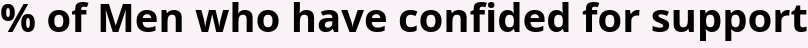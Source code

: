 {
  "$schema": "https://vega.github.io/schema/vega-lite/v5.json",
  "description": "A waffle chart showing the percentage of people who have confided.",
  "title": {
      "text": "% of Men who have confided for support",
      "fontSize": 20,
      "anchor": "middle"
    },
  "data": {
    "values": [
      {"Gender": "Male", "Whether confided": "Has confided", "Value": 517.6},
      {"Gender": "Male", "Whether confided": "Has not confided", "Value": 545.1}
    ]
  },
  "transform": [
    {
      "joinaggregate": [{"op": "sum", "field": "Value", "as": "Total"}]
    },
    {
      "calculate": "datum.Value / datum.Total * 100",
      "as": "PercentOfTotal"
    },
    {
      "calculate": "floor(datum.PercentOfTotal)",
      "as": "WholePercent"
    },
    {
      "calculate": "sequence(1, datum.WholePercent)",
      "as": "S"
    },
    {"flatten": ["S"]},
    {
      "window": [{"op": "row_number", "as": "id"}],
      "sort": [{"field": "Whether confided", "order": "ascending"}]  
    },
    {"calculate": "ceil(datum.id / 10)", "as": "row"},
    {"calculate": "datum.id - datum.row * 10", "as": "col"}
  ],
  "mark": {
    "type": "circle",
    "filled": true,
    "stroke": "black",
    "strokeWidth": 0.7
  },
  "encoding": {
    "x": {"field": "col", "type": "ordinal", "axis": null},
    "y": {"field": "row", "type": "ordinal", "axis": null, "sort": "-y"},
    "color": {
      "field": "Whether confided",
      "type": "nominal",
      "scale": {"range": ["#59A14F", "#79706e"]},  
      "legend": {
        "orient": "right",
        "offset": 10,
        "labelOffset": 3,
        "titlePadding": 5,
        "titleFontSize": 16,
        "labelFontSize": 14
      }
    },
    "size": {"value": 200},
    "tooltip": [
      {"field": "Whether confided", "type": "nominal"},
      {"field": "PercentOfTotal", "type": "quantitative", "title": "Percentage", "format":".2f"}
    ]
  },
  "config": {
    "background": "#d6a5c924",
    "legend": {
      "labelFontSize": 14,
      "titleFontSize": 16
    }
  }
}
